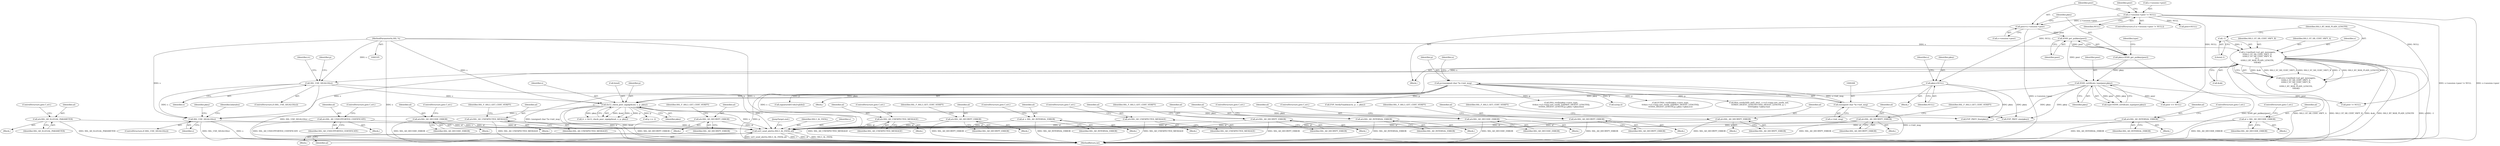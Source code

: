 digraph "0_openssl_1421e0c584ae9120ca1b88098f13d6d2e90b83a3@API" {
"1000692" [label="(Call,ssl3_send_alert(s,SSL3_AL_FATAL,al))"];
"1000301" [label="(Call,tls12_check_peer_sigalg(&md, s, p, pkey))"];
"1000295" [label="(Call,SSL_USE_SIGALGS(s))"];
"1000137" [label="(Call,s->method->ssl_get_message(s,\n\t\tSSL3_ST_SR_CERT_VRFY_A,\n\t\tSSL3_ST_SR_CERT_VRFY_B,\n\t\t-1,\n\t\tSSL3_RT_MAX_PLAIN_LENGTH,\n\t\t&ok))"];
"1000106" [label="(MethodParameterIn,SSL *s)"];
"1000141" [label="(Call,-1)"];
"1000265" [label="(Call,p=(unsigned char *)s->init_msg)"];
"1000267" [label="(Call,(unsigned char *)s->init_msg)"];
"1000183" [label="(Call,pkey=NULL)"];
"1000154" [label="(Call,s->session->peer != NULL)"];
"1000175" [label="(Call,X509_certificate_type(peer,pkey))"];
"1000171" [label="(Call,X509_get_pubkey(peer))"];
"1000162" [label="(Call,peer=s->session->peer)"];
"1000169" [label="(Call,pkey=X509_get_pubkey(peer))"];
"1000381" [label="(Call,SSL_USE_SIGALGS(s))"];
"1000247" [label="(Call,al=SSL_AD_ILLEGAL_PARAMETER)"];
"1000681" [label="(Call,al=SSL_AD_UNSUPPORTED_CERTIFICATE)"];
"1000376" [label="(Call,al=SSL_AD_DECODE_ERROR)"];
"1000215" [label="(Call,al=SSL_AD_UNEXPECTED_MESSAGE)"];
"1000545" [label="(Call,al=SSL_AD_DECRYPT_ERROR)"];
"1000261" [label="(Call,al=SSL_AD_UNEXPECTED_MESSAGE)"];
"1000489" [label="(Call,al=SSL_AD_DECRYPT_ERROR)"];
"1000313" [label="(Call,al = SSL_AD_INTERNAL_ERROR)"];
"1000234" [label="(Call,al=SSL_AD_UNEXPECTED_MESSAGE)"];
"1000589" [label="(Call,al=SSL_AD_DECRYPT_ERROR)"];
"1000407" [label="(Call,al=SSL_AD_INTERNAL_ERROR)"];
"1000352" [label="(Call,al=SSL_AD_DECODE_ERROR)"];
"1000501" [label="(Call,al=SSL_AD_DECRYPT_ERROR)"];
"1000448" [label="(Call,al=SSL_AD_DECRYPT_ERROR)"];
"1000669" [label="(Call,al=SSL_AD_DECRYPT_ERROR)"];
"1000434" [label="(Call,al=SSL_AD_INTERNAL_ERROR)"];
"1000323" [label="(Call,al = SSL_AD_DECODE_ERROR)"];
"1000135" [label="(Call,n=s->method->ssl_get_message(s,\n\t\tSSL3_ST_SR_CERT_VRFY_A,\n\t\tSSL3_ST_SR_CERT_VRFY_B,\n\t\t-1,\n\t\tSSL3_RT_MAX_PLAIN_LENGTH,\n\t\t&ok))"];
"1000219" [label="(Identifier,SSL_F_SSL3_GET_CERT_VERIFY)"];
"1000263" [label="(Identifier,SSL_AD_UNEXPECTED_MESSAGE)"];
"1000501" [label="(Call,al=SSL_AD_DECRYPT_ERROR)"];
"1000249" [label="(Identifier,SSL_AD_ILLEGAL_PARAMETER)"];
"1000163" [label="(Identifier,peer)"];
"1000191" [label="(Identifier,s)"];
"1000673" [label="(Identifier,SSL_F_SSL3_GET_CERT_VERIFY)"];
"1000546" [label="(Identifier,al)"];
"1000161" [label="(Block,)"];
"1000378" [label="(Identifier,SSL_AD_DECODE_ERROR)"];
"1000257" [label="(Block,)"];
"1000250" [label="(ControlStructure,goto f_err;)"];
"1000448" [label="(Call,al=SSL_AD_DECRYPT_ERROR)"];
"1000639" [label="(Call,signature[63-idx]=p[idx])"];
"1000176" [label="(Identifier,peer)"];
"1000682" [label="(Identifier,al)"];
"1000266" [label="(Identifier,p)"];
"1000179" [label="(Block,)"];
"1000490" [label="(Identifier,al)"];
"1000435" [label="(Identifier,al)"];
"1000107" [label="(Block,)"];
"1000437" [label="(ControlStructure,goto f_err;)"];
"1000143" [label="(Identifier,SSL3_RT_MAX_PLAIN_LENGTH)"];
"1000377" [label="(Identifier,al)"];
"1000275" [label="(Identifier,n)"];
"1000154" [label="(Call,s->session->peer != NULL)"];
"1000407" [label="(Call,al=SSL_AD_INTERNAL_ERROR)"];
"1000304" [label="(Identifier,s)"];
"1000440" [label="(Call,EVP_VerifyFinal(&mctx, p , i, pkey))"];
"1000312" [label="(Block,)"];
"1000230" [label="(Block,)"];
"1000410" [label="(ControlStructure,goto f_err;)"];
"1000172" [label="(Identifier,peer)"];
"1000677" [label="(Block,)"];
"1000183" [label="(Call,pkey=NULL)"];
"1000436" [label="(Identifier,SSL_AD_INTERNAL_ERROR)"];
"1000380" [label="(ControlStructure,if (SSL_USE_SIGALGS(s)))"];
"1000591" [label="(Identifier,SSL_AD_DECRYPT_ERROR)"];
"1000549" [label="(Identifier,SSL_F_SSL3_GET_CERT_VERIFY)"];
"1000434" [label="(Call,al=SSL_AD_INTERNAL_ERROR)"];
"1000306" [label="(Identifier,pkey)"];
"1000449" [label="(Identifier,al)"];
"1000493" [label="(Identifier,SSL_F_SSL3_GET_CERT_VERIFY)"];
"1000185" [label="(Identifier,NULL)"];
"1000300" [label="(Identifier,rv)"];
"1000518" [label="(Call,DSA_verify(pkey->save_type,\n\t\t\t&(s->s3->tmp.cert_verify_md[MD5_DIGEST_LENGTH]),\n\t\t\tSHA_DIGEST_LENGTH,p,i,pkey->pkey.dsa))"];
"1000382" [label="(Identifier,s)"];
"1000430" [label="(Block,)"];
"1000693" [label="(Identifier,s)"];
"1000261" [label="(Call,al=SSL_AD_UNEXPECTED_MESSAGE)"];
"1000243" [label="(Block,)"];
"1000142" [label="(Literal,1)"];
"1000294" [label="(ControlStructure,if (SSL_USE_SIGALGS(s)))"];
"1000177" [label="(Identifier,pkey)"];
"1000376" [label="(Call,al=SSL_AD_DECODE_ERROR)"];
"1000170" [label="(Identifier,pkey)"];
"1000339" [label="(Identifier,p)"];
"1000236" [label="(Identifier,SSL_AD_UNEXPECTED_MESSAGE)"];
"1000140" [label="(Identifier,SSL3_ST_SR_CERT_VRFY_B)"];
"1000681" [label="(Call,al=SSL_AD_UNSUPPORTED_CERTIFICATE)"];
"1000299" [label="(Call,rv = tls12_check_peer_sigalg(&md, s, p, pkey))"];
"1000671" [label="(Identifier,SSL_AD_DECRYPT_ERROR)"];
"1000669" [label="(Call,al=SSL_AD_DECRYPT_ERROR)"];
"1000174" [label="(Identifier,type)"];
"1000323" [label="(Call,al = SSL_AD_DECODE_ERROR)"];
"1000503" [label="(Identifier,SSL_AD_DECRYPT_ERROR)"];
"1000164" [label="(Call,s->session->peer)"];
"1000184" [label="(Identifier,pkey)"];
"1000695" [label="(Identifier,al)"];
"1000381" [label="(Call,SSL_USE_SIGALGS(s))"];
"1000731" [label="(MethodReturn,int)"];
"1000141" [label="(Call,-1)"];
"1000588" [label="(Block,)"];
"1000313" [label="(Call,al = SSL_AD_INTERNAL_ERROR)"];
"1000452" [label="(Identifier,SSL_F_SSL3_GET_CERT_VERIFY)"];
"1000488" [label="(Block,)"];
"1000139" [label="(Identifier,SSL3_ST_SR_CERT_VRFY_A)"];
"1000332" [label="(Call,p += 2)"];
"1000235" [label="(Identifier,al)"];
"1000237" [label="(ControlStructure,goto f_err;)"];
"1000267" [label="(Call,(unsigned char *)s->init_msg)"];
"1000160" [label="(Identifier,NULL)"];
"1000217" [label="(Identifier,SSL_AD_UNEXPECTED_MESSAGE)"];
"1000354" [label="(Identifier,SSL_AD_DECODE_ERROR)"];
"1000403" [label="(Block,)"];
"1000324" [label="(Identifier,al)"];
"1000589" [label="(Call,al=SSL_AD_DECRYPT_ERROR)"];
"1000138" [label="(Identifier,s)"];
"1000295" [label="(Call,SSL_USE_SIGALGS(s))"];
"1000352" [label="(Call,al=SSL_AD_DECODE_ERROR)"];
"1000302" [label="(Call,&md)"];
"1000215" [label="(Call,al=SSL_AD_UNEXPECTED_MESSAGE)"];
"1000690" [label="(Block,)"];
"1000315" [label="(Identifier,SSL_AD_INTERNAL_ERROR)"];
"1000727" [label="(Call,EVP_PKEY_free(pkey))"];
"1000169" [label="(Call,pkey=X509_get_pubkey(peer))"];
"1000247" [label="(Call,al=SSL_AD_ILLEGAL_PARAMETER)"];
"1000668" [label="(Block,)"];
"1000296" [label="(Identifier,s)"];
"1000692" [label="(Call,ssl3_send_alert(s,SSL3_AL_FATAL,al))"];
"1000450" [label="(Identifier,SSL_AD_DECRYPT_ERROR)"];
"1000358" [label="(Call,EVP_PKEY_size(pkey))"];
"1000181" [label="(Identifier,peer)"];
"1000545" [label="(Call,al=SSL_AD_DECRYPT_ERROR)"];
"1000264" [label="(ControlStructure,goto f_err;)"];
"1000314" [label="(Identifier,al)"];
"1000338" [label="(Call,n2s(p,i))"];
"1000348" [label="(Block,)"];
"1000322" [label="(Block,)"];
"1000547" [label="(Identifier,SSL_AD_DECRYPT_ERROR)"];
"1000153" [label="(ControlStructure,if (s->session->peer != NULL))"];
"1000325" [label="(Identifier,SSL_AD_DECODE_ERROR)"];
"1000180" [label="(Call,peer=NULL)"];
"1000409" [label="(Identifier,SSL_AD_INTERNAL_ERROR)"];
"1000144" [label="(Call,&ok)"];
"1000137" [label="(Call,s->method->ssl_get_message(s,\n\t\tSSL3_ST_SR_CERT_VRFY_A,\n\t\tSSL3_ST_SR_CERT_VRFY_B,\n\t\t-1,\n\t\tSSL3_RT_MAX_PLAIN_LENGTH,\n\t\t&ok))"];
"1000234" [label="(Call,al=SSL_AD_UNEXPECTED_MESSAGE)"];
"1000248" [label="(Identifier,al)"];
"1000683" [label="(Identifier,SSL_AD_UNSUPPORTED_CERTIFICATE)"];
"1000459" [label="(Identifier,pkey)"];
"1000491" [label="(Identifier,SSL_AD_DECRYPT_ERROR)"];
"1000269" [label="(Call,s->init_msg)"];
"1000326" [label="(ControlStructure,goto f_err;)"];
"1000386" [label="(Identifier,hdatalen)"];
"1000265" [label="(Call,p=(unsigned char *)s->init_msg)"];
"1000175" [label="(Call,X509_certificate_type(peer,pkey))"];
"1000590" [label="(Identifier,al)"];
"1000162" [label="(Call,peer=s->session->peer)"];
"1000696" [label="(JumpTarget,end:)"];
"1000155" [label="(Call,s->session->peer)"];
"1000562" [label="(Call,ECDSA_verify(pkey->save_type,\n\t\t\t&(s->s3->tmp.cert_verify_md[MD5_DIGEST_LENGTH]),\n\t\t\tSHA_DIGEST_LENGTH,p,i,pkey->pkey.ec))"];
"1000465" [label="(Call,RSA_verify(NID_md5_sha1, s->s3->tmp.cert_verify_md,\n\t\t\tMD5_DIGEST_LENGTH+SHA_DIGEST_LENGTH, p, i, \n\t\t\t\t\t\t\tpkey->pkey.rsa))"];
"1000500" [label="(Block,)"];
"1000214" [label="(Block,)"];
"1000447" [label="(Block,)"];
"1000216" [label="(Identifier,al)"];
"1000489" [label="(Call,al=SSL_AD_DECRYPT_ERROR)"];
"1000502" [label="(Identifier,al)"];
"1000670" [label="(Identifier,al)"];
"1000262" [label="(Identifier,al)"];
"1000593" [label="(Identifier,SSL_F_SSL3_GET_CERT_VERIFY)"];
"1000305" [label="(Identifier,p)"];
"1000372" [label="(Block,)"];
"1000694" [label="(Identifier,SSL3_AL_FATAL)"];
"1000173" [label="(Call,type=X509_certificate_type(peer,pkey))"];
"1000301" [label="(Call,tls12_check_peer_sigalg(&md, s, p, pkey))"];
"1000208" [label="(Call,peer != NULL)"];
"1000544" [label="(Block,)"];
"1000227" [label="(Call,peer == NULL)"];
"1000408" [label="(Identifier,al)"];
"1000355" [label="(ControlStructure,goto f_err;)"];
"1000379" [label="(ControlStructure,goto f_err;)"];
"1000316" [label="(ControlStructure,goto f_err;)"];
"1000505" [label="(Identifier,SSL_F_SSL3_GET_CERT_VERIFY)"];
"1000353" [label="(Identifier,al)"];
"1000106" [label="(MethodParameterIn,SSL *s)"];
"1000684" [label="(ControlStructure,goto f_err;)"];
"1000171" [label="(Call,X509_get_pubkey(peer))"];
"1000692" -> "1000690"  [label="AST: "];
"1000692" -> "1000695"  [label="CFG: "];
"1000693" -> "1000692"  [label="AST: "];
"1000694" -> "1000692"  [label="AST: "];
"1000695" -> "1000692"  [label="AST: "];
"1000696" -> "1000692"  [label="CFG: "];
"1000692" -> "1000731"  [label="DDG: s"];
"1000692" -> "1000731"  [label="DDG: al"];
"1000692" -> "1000731"  [label="DDG: SSL3_AL_FATAL"];
"1000692" -> "1000731"  [label="DDG: ssl3_send_alert(s,SSL3_AL_FATAL,al)"];
"1000301" -> "1000692"  [label="DDG: s"];
"1000295" -> "1000692"  [label="DDG: s"];
"1000381" -> "1000692"  [label="DDG: s"];
"1000137" -> "1000692"  [label="DDG: s"];
"1000106" -> "1000692"  [label="DDG: s"];
"1000247" -> "1000692"  [label="DDG: al"];
"1000681" -> "1000692"  [label="DDG: al"];
"1000376" -> "1000692"  [label="DDG: al"];
"1000215" -> "1000692"  [label="DDG: al"];
"1000545" -> "1000692"  [label="DDG: al"];
"1000261" -> "1000692"  [label="DDG: al"];
"1000489" -> "1000692"  [label="DDG: al"];
"1000313" -> "1000692"  [label="DDG: al"];
"1000234" -> "1000692"  [label="DDG: al"];
"1000589" -> "1000692"  [label="DDG: al"];
"1000407" -> "1000692"  [label="DDG: al"];
"1000352" -> "1000692"  [label="DDG: al"];
"1000501" -> "1000692"  [label="DDG: al"];
"1000448" -> "1000692"  [label="DDG: al"];
"1000669" -> "1000692"  [label="DDG: al"];
"1000434" -> "1000692"  [label="DDG: al"];
"1000323" -> "1000692"  [label="DDG: al"];
"1000301" -> "1000299"  [label="AST: "];
"1000301" -> "1000306"  [label="CFG: "];
"1000302" -> "1000301"  [label="AST: "];
"1000304" -> "1000301"  [label="AST: "];
"1000305" -> "1000301"  [label="AST: "];
"1000306" -> "1000301"  [label="AST: "];
"1000299" -> "1000301"  [label="CFG: "];
"1000301" -> "1000731"  [label="DDG: p"];
"1000301" -> "1000731"  [label="DDG: &md"];
"1000301" -> "1000299"  [label="DDG: &md"];
"1000301" -> "1000299"  [label="DDG: s"];
"1000301" -> "1000299"  [label="DDG: p"];
"1000301" -> "1000299"  [label="DDG: pkey"];
"1000295" -> "1000301"  [label="DDG: s"];
"1000106" -> "1000301"  [label="DDG: s"];
"1000265" -> "1000301"  [label="DDG: p"];
"1000183" -> "1000301"  [label="DDG: pkey"];
"1000175" -> "1000301"  [label="DDG: pkey"];
"1000301" -> "1000332"  [label="DDG: p"];
"1000301" -> "1000358"  [label="DDG: pkey"];
"1000301" -> "1000381"  [label="DDG: s"];
"1000301" -> "1000727"  [label="DDG: pkey"];
"1000295" -> "1000294"  [label="AST: "];
"1000295" -> "1000296"  [label="CFG: "];
"1000296" -> "1000295"  [label="AST: "];
"1000300" -> "1000295"  [label="CFG: "];
"1000339" -> "1000295"  [label="CFG: "];
"1000295" -> "1000731"  [label="DDG: SSL_USE_SIGALGS(s)"];
"1000137" -> "1000295"  [label="DDG: s"];
"1000106" -> "1000295"  [label="DDG: s"];
"1000295" -> "1000381"  [label="DDG: s"];
"1000137" -> "1000135"  [label="AST: "];
"1000137" -> "1000144"  [label="CFG: "];
"1000138" -> "1000137"  [label="AST: "];
"1000139" -> "1000137"  [label="AST: "];
"1000140" -> "1000137"  [label="AST: "];
"1000141" -> "1000137"  [label="AST: "];
"1000143" -> "1000137"  [label="AST: "];
"1000144" -> "1000137"  [label="AST: "];
"1000135" -> "1000137"  [label="CFG: "];
"1000137" -> "1000731"  [label="DDG: -1"];
"1000137" -> "1000731"  [label="DDG: SSL3_ST_SR_CERT_VRFY_A"];
"1000137" -> "1000731"  [label="DDG: SSL3_ST_SR_CERT_VRFY_B"];
"1000137" -> "1000731"  [label="DDG: &ok"];
"1000137" -> "1000731"  [label="DDG: SSL3_RT_MAX_PLAIN_LENGTH"];
"1000137" -> "1000731"  [label="DDG: s"];
"1000137" -> "1000135"  [label="DDG: &ok"];
"1000137" -> "1000135"  [label="DDG: SSL3_ST_SR_CERT_VRFY_A"];
"1000137" -> "1000135"  [label="DDG: SSL3_ST_SR_CERT_VRFY_B"];
"1000137" -> "1000135"  [label="DDG: -1"];
"1000137" -> "1000135"  [label="DDG: SSL3_RT_MAX_PLAIN_LENGTH"];
"1000137" -> "1000135"  [label="DDG: s"];
"1000106" -> "1000137"  [label="DDG: s"];
"1000141" -> "1000137"  [label="DDG: 1"];
"1000137" -> "1000381"  [label="DDG: s"];
"1000106" -> "1000105"  [label="AST: "];
"1000106" -> "1000731"  [label="DDG: s"];
"1000106" -> "1000381"  [label="DDG: s"];
"1000141" -> "1000142"  [label="CFG: "];
"1000142" -> "1000141"  [label="AST: "];
"1000143" -> "1000141"  [label="CFG: "];
"1000265" -> "1000107"  [label="AST: "];
"1000265" -> "1000267"  [label="CFG: "];
"1000266" -> "1000265"  [label="AST: "];
"1000267" -> "1000265"  [label="AST: "];
"1000275" -> "1000265"  [label="CFG: "];
"1000265" -> "1000731"  [label="DDG: (unsigned char *)s->init_msg"];
"1000265" -> "1000731"  [label="DDG: p"];
"1000267" -> "1000265"  [label="DDG: s->init_msg"];
"1000265" -> "1000338"  [label="DDG: p"];
"1000265" -> "1000440"  [label="DDG: p"];
"1000265" -> "1000465"  [label="DDG: p"];
"1000265" -> "1000518"  [label="DDG: p"];
"1000265" -> "1000562"  [label="DDG: p"];
"1000265" -> "1000639"  [label="DDG: p"];
"1000267" -> "1000269"  [label="CFG: "];
"1000268" -> "1000267"  [label="AST: "];
"1000269" -> "1000267"  [label="AST: "];
"1000267" -> "1000731"  [label="DDG: s->init_msg"];
"1000183" -> "1000179"  [label="AST: "];
"1000183" -> "1000185"  [label="CFG: "];
"1000184" -> "1000183"  [label="AST: "];
"1000185" -> "1000183"  [label="AST: "];
"1000191" -> "1000183"  [label="CFG: "];
"1000154" -> "1000183"  [label="DDG: NULL"];
"1000183" -> "1000358"  [label="DDG: pkey"];
"1000183" -> "1000727"  [label="DDG: pkey"];
"1000154" -> "1000153"  [label="AST: "];
"1000154" -> "1000160"  [label="CFG: "];
"1000155" -> "1000154"  [label="AST: "];
"1000160" -> "1000154"  [label="AST: "];
"1000163" -> "1000154"  [label="CFG: "];
"1000181" -> "1000154"  [label="CFG: "];
"1000154" -> "1000731"  [label="DDG: s->session->peer"];
"1000154" -> "1000731"  [label="DDG: s->session->peer != NULL"];
"1000154" -> "1000162"  [label="DDG: s->session->peer"];
"1000154" -> "1000180"  [label="DDG: NULL"];
"1000154" -> "1000208"  [label="DDG: NULL"];
"1000154" -> "1000227"  [label="DDG: NULL"];
"1000175" -> "1000173"  [label="AST: "];
"1000175" -> "1000177"  [label="CFG: "];
"1000176" -> "1000175"  [label="AST: "];
"1000177" -> "1000175"  [label="AST: "];
"1000173" -> "1000175"  [label="CFG: "];
"1000175" -> "1000173"  [label="DDG: peer"];
"1000175" -> "1000173"  [label="DDG: pkey"];
"1000171" -> "1000175"  [label="DDG: peer"];
"1000169" -> "1000175"  [label="DDG: pkey"];
"1000175" -> "1000208"  [label="DDG: peer"];
"1000175" -> "1000227"  [label="DDG: peer"];
"1000175" -> "1000358"  [label="DDG: pkey"];
"1000175" -> "1000727"  [label="DDG: pkey"];
"1000171" -> "1000169"  [label="AST: "];
"1000171" -> "1000172"  [label="CFG: "];
"1000172" -> "1000171"  [label="AST: "];
"1000169" -> "1000171"  [label="CFG: "];
"1000171" -> "1000169"  [label="DDG: peer"];
"1000162" -> "1000171"  [label="DDG: peer"];
"1000162" -> "1000161"  [label="AST: "];
"1000162" -> "1000164"  [label="CFG: "];
"1000163" -> "1000162"  [label="AST: "];
"1000164" -> "1000162"  [label="AST: "];
"1000170" -> "1000162"  [label="CFG: "];
"1000162" -> "1000731"  [label="DDG: s->session->peer"];
"1000169" -> "1000161"  [label="AST: "];
"1000170" -> "1000169"  [label="AST: "];
"1000174" -> "1000169"  [label="CFG: "];
"1000169" -> "1000731"  [label="DDG: X509_get_pubkey(peer)"];
"1000381" -> "1000380"  [label="AST: "];
"1000381" -> "1000382"  [label="CFG: "];
"1000382" -> "1000381"  [label="AST: "];
"1000386" -> "1000381"  [label="CFG: "];
"1000459" -> "1000381"  [label="CFG: "];
"1000381" -> "1000731"  [label="DDG: s"];
"1000381" -> "1000731"  [label="DDG: SSL_USE_SIGALGS(s)"];
"1000247" -> "1000243"  [label="AST: "];
"1000247" -> "1000249"  [label="CFG: "];
"1000248" -> "1000247"  [label="AST: "];
"1000249" -> "1000247"  [label="AST: "];
"1000250" -> "1000247"  [label="CFG: "];
"1000247" -> "1000731"  [label="DDG: SSL_AD_ILLEGAL_PARAMETER"];
"1000681" -> "1000677"  [label="AST: "];
"1000681" -> "1000683"  [label="CFG: "];
"1000682" -> "1000681"  [label="AST: "];
"1000683" -> "1000681"  [label="AST: "];
"1000684" -> "1000681"  [label="CFG: "];
"1000681" -> "1000731"  [label="DDG: SSL_AD_UNSUPPORTED_CERTIFICATE"];
"1000376" -> "1000372"  [label="AST: "];
"1000376" -> "1000378"  [label="CFG: "];
"1000377" -> "1000376"  [label="AST: "];
"1000378" -> "1000376"  [label="AST: "];
"1000379" -> "1000376"  [label="CFG: "];
"1000376" -> "1000731"  [label="DDG: SSL_AD_DECODE_ERROR"];
"1000215" -> "1000214"  [label="AST: "];
"1000215" -> "1000217"  [label="CFG: "];
"1000216" -> "1000215"  [label="AST: "];
"1000217" -> "1000215"  [label="AST: "];
"1000219" -> "1000215"  [label="CFG: "];
"1000215" -> "1000731"  [label="DDG: SSL_AD_UNEXPECTED_MESSAGE"];
"1000545" -> "1000544"  [label="AST: "];
"1000545" -> "1000547"  [label="CFG: "];
"1000546" -> "1000545"  [label="AST: "];
"1000547" -> "1000545"  [label="AST: "];
"1000549" -> "1000545"  [label="CFG: "];
"1000545" -> "1000731"  [label="DDG: SSL_AD_DECRYPT_ERROR"];
"1000261" -> "1000257"  [label="AST: "];
"1000261" -> "1000263"  [label="CFG: "];
"1000262" -> "1000261"  [label="AST: "];
"1000263" -> "1000261"  [label="AST: "];
"1000264" -> "1000261"  [label="CFG: "];
"1000261" -> "1000731"  [label="DDG: SSL_AD_UNEXPECTED_MESSAGE"];
"1000489" -> "1000488"  [label="AST: "];
"1000489" -> "1000491"  [label="CFG: "];
"1000490" -> "1000489"  [label="AST: "];
"1000491" -> "1000489"  [label="AST: "];
"1000493" -> "1000489"  [label="CFG: "];
"1000489" -> "1000731"  [label="DDG: SSL_AD_DECRYPT_ERROR"];
"1000313" -> "1000312"  [label="AST: "];
"1000313" -> "1000315"  [label="CFG: "];
"1000314" -> "1000313"  [label="AST: "];
"1000315" -> "1000313"  [label="AST: "];
"1000316" -> "1000313"  [label="CFG: "];
"1000313" -> "1000731"  [label="DDG: SSL_AD_INTERNAL_ERROR"];
"1000234" -> "1000230"  [label="AST: "];
"1000234" -> "1000236"  [label="CFG: "];
"1000235" -> "1000234"  [label="AST: "];
"1000236" -> "1000234"  [label="AST: "];
"1000237" -> "1000234"  [label="CFG: "];
"1000234" -> "1000731"  [label="DDG: SSL_AD_UNEXPECTED_MESSAGE"];
"1000589" -> "1000588"  [label="AST: "];
"1000589" -> "1000591"  [label="CFG: "];
"1000590" -> "1000589"  [label="AST: "];
"1000591" -> "1000589"  [label="AST: "];
"1000593" -> "1000589"  [label="CFG: "];
"1000589" -> "1000731"  [label="DDG: SSL_AD_DECRYPT_ERROR"];
"1000407" -> "1000403"  [label="AST: "];
"1000407" -> "1000409"  [label="CFG: "];
"1000408" -> "1000407"  [label="AST: "];
"1000409" -> "1000407"  [label="AST: "];
"1000410" -> "1000407"  [label="CFG: "];
"1000407" -> "1000731"  [label="DDG: SSL_AD_INTERNAL_ERROR"];
"1000352" -> "1000348"  [label="AST: "];
"1000352" -> "1000354"  [label="CFG: "];
"1000353" -> "1000352"  [label="AST: "];
"1000354" -> "1000352"  [label="AST: "];
"1000355" -> "1000352"  [label="CFG: "];
"1000352" -> "1000731"  [label="DDG: SSL_AD_DECODE_ERROR"];
"1000501" -> "1000500"  [label="AST: "];
"1000501" -> "1000503"  [label="CFG: "];
"1000502" -> "1000501"  [label="AST: "];
"1000503" -> "1000501"  [label="AST: "];
"1000505" -> "1000501"  [label="CFG: "];
"1000501" -> "1000731"  [label="DDG: SSL_AD_DECRYPT_ERROR"];
"1000448" -> "1000447"  [label="AST: "];
"1000448" -> "1000450"  [label="CFG: "];
"1000449" -> "1000448"  [label="AST: "];
"1000450" -> "1000448"  [label="AST: "];
"1000452" -> "1000448"  [label="CFG: "];
"1000448" -> "1000731"  [label="DDG: SSL_AD_DECRYPT_ERROR"];
"1000669" -> "1000668"  [label="AST: "];
"1000669" -> "1000671"  [label="CFG: "];
"1000670" -> "1000669"  [label="AST: "];
"1000671" -> "1000669"  [label="AST: "];
"1000673" -> "1000669"  [label="CFG: "];
"1000669" -> "1000731"  [label="DDG: SSL_AD_DECRYPT_ERROR"];
"1000434" -> "1000430"  [label="AST: "];
"1000434" -> "1000436"  [label="CFG: "];
"1000435" -> "1000434"  [label="AST: "];
"1000436" -> "1000434"  [label="AST: "];
"1000437" -> "1000434"  [label="CFG: "];
"1000434" -> "1000731"  [label="DDG: SSL_AD_INTERNAL_ERROR"];
"1000323" -> "1000322"  [label="AST: "];
"1000323" -> "1000325"  [label="CFG: "];
"1000324" -> "1000323"  [label="AST: "];
"1000325" -> "1000323"  [label="AST: "];
"1000326" -> "1000323"  [label="CFG: "];
"1000323" -> "1000731"  [label="DDG: SSL_AD_DECODE_ERROR"];
}
